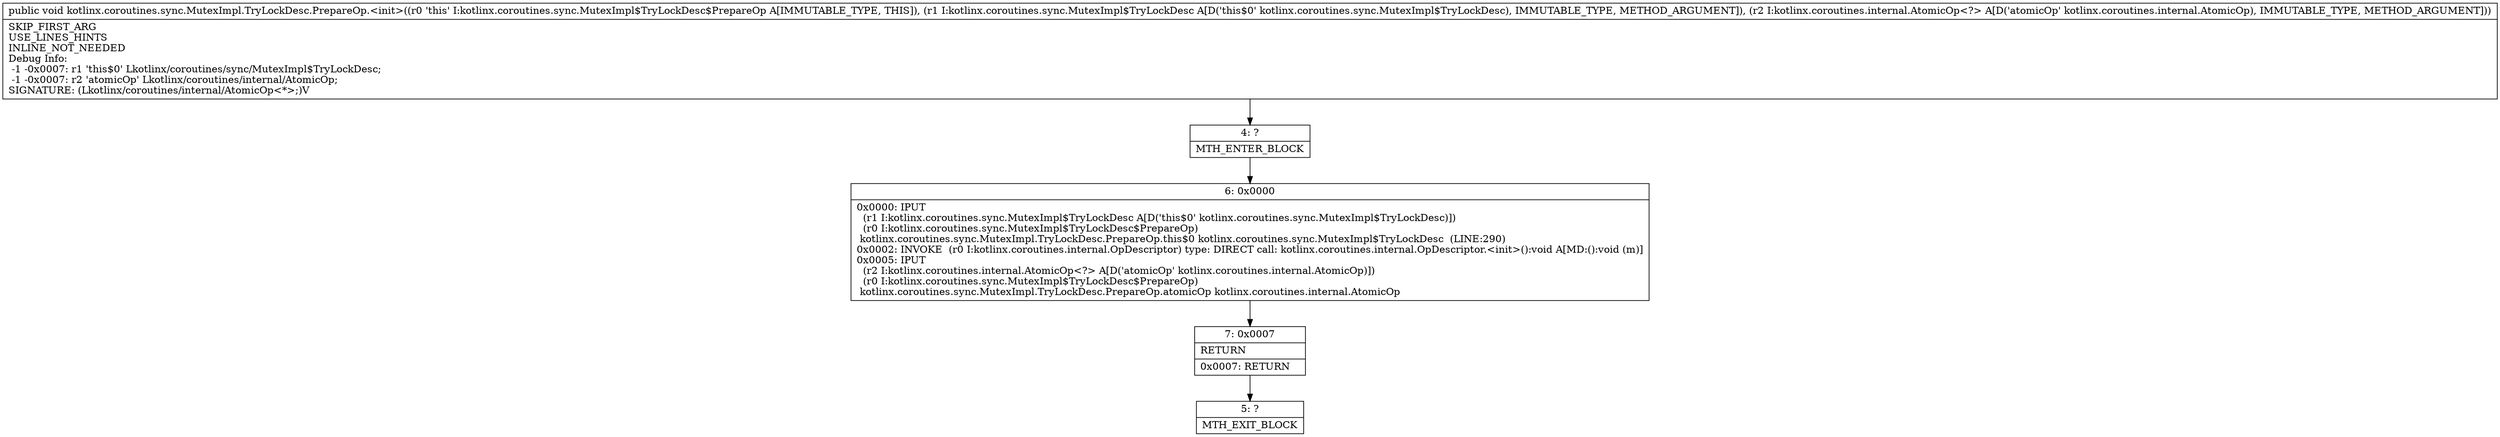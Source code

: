 digraph "CFG forkotlinx.coroutines.sync.MutexImpl.TryLockDesc.PrepareOp.\<init\>(Lkotlinx\/coroutines\/sync\/MutexImpl$TryLockDesc;Lkotlinx\/coroutines\/internal\/AtomicOp;)V" {
Node_4 [shape=record,label="{4\:\ ?|MTH_ENTER_BLOCK\l}"];
Node_6 [shape=record,label="{6\:\ 0x0000|0x0000: IPUT  \l  (r1 I:kotlinx.coroutines.sync.MutexImpl$TryLockDesc A[D('this$0' kotlinx.coroutines.sync.MutexImpl$TryLockDesc)])\l  (r0 I:kotlinx.coroutines.sync.MutexImpl$TryLockDesc$PrepareOp)\l kotlinx.coroutines.sync.MutexImpl.TryLockDesc.PrepareOp.this$0 kotlinx.coroutines.sync.MutexImpl$TryLockDesc  (LINE:290)\l0x0002: INVOKE  (r0 I:kotlinx.coroutines.internal.OpDescriptor) type: DIRECT call: kotlinx.coroutines.internal.OpDescriptor.\<init\>():void A[MD:():void (m)]\l0x0005: IPUT  \l  (r2 I:kotlinx.coroutines.internal.AtomicOp\<?\> A[D('atomicOp' kotlinx.coroutines.internal.AtomicOp)])\l  (r0 I:kotlinx.coroutines.sync.MutexImpl$TryLockDesc$PrepareOp)\l kotlinx.coroutines.sync.MutexImpl.TryLockDesc.PrepareOp.atomicOp kotlinx.coroutines.internal.AtomicOp \l}"];
Node_7 [shape=record,label="{7\:\ 0x0007|RETURN\l|0x0007: RETURN   \l}"];
Node_5 [shape=record,label="{5\:\ ?|MTH_EXIT_BLOCK\l}"];
MethodNode[shape=record,label="{public void kotlinx.coroutines.sync.MutexImpl.TryLockDesc.PrepareOp.\<init\>((r0 'this' I:kotlinx.coroutines.sync.MutexImpl$TryLockDesc$PrepareOp A[IMMUTABLE_TYPE, THIS]), (r1 I:kotlinx.coroutines.sync.MutexImpl$TryLockDesc A[D('this$0' kotlinx.coroutines.sync.MutexImpl$TryLockDesc), IMMUTABLE_TYPE, METHOD_ARGUMENT]), (r2 I:kotlinx.coroutines.internal.AtomicOp\<?\> A[D('atomicOp' kotlinx.coroutines.internal.AtomicOp), IMMUTABLE_TYPE, METHOD_ARGUMENT]))  | SKIP_FIRST_ARG\lUSE_LINES_HINTS\lINLINE_NOT_NEEDED\lDebug Info:\l  \-1 \-0x0007: r1 'this$0' Lkotlinx\/coroutines\/sync\/MutexImpl$TryLockDesc;\l  \-1 \-0x0007: r2 'atomicOp' Lkotlinx\/coroutines\/internal\/AtomicOp;\lSIGNATURE: (Lkotlinx\/coroutines\/internal\/AtomicOp\<*\>;)V\l}"];
MethodNode -> Node_4;Node_4 -> Node_6;
Node_6 -> Node_7;
Node_7 -> Node_5;
}

